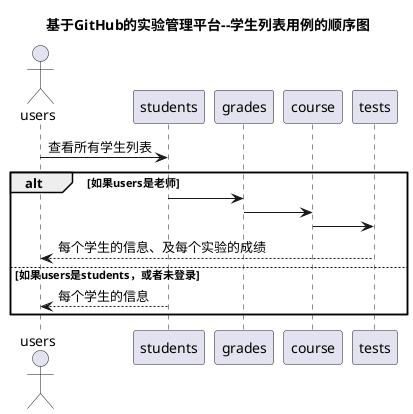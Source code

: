 @startuml
title 基于GitHub的实验管理平台--学生列表用例的顺序图
actor users
users -> students: 查看所有学生列表
alt 如果users是老师
	students -> grades
	grades -> course
	course -> tests
	tests --> users:每个学生的信息、及每个实验的成绩
else 如果users是students，或者未登录
    students --> users:每个学生的信息
end

@enduml